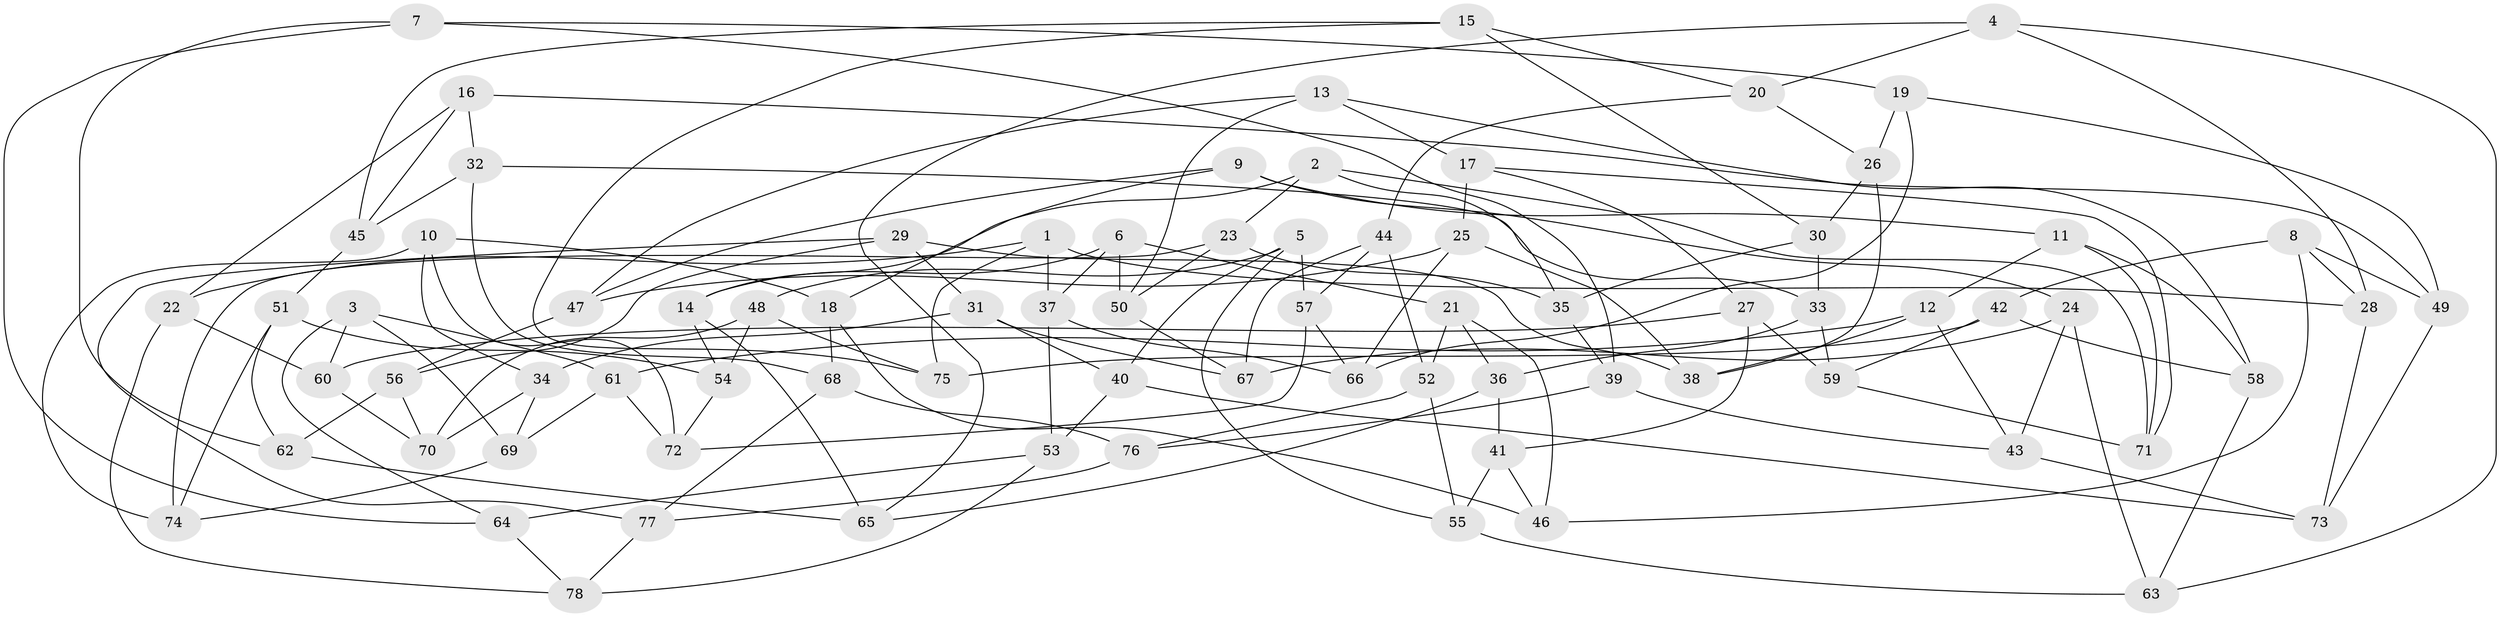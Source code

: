 // coarse degree distribution, {6: 0.574468085106383, 5: 0.0851063829787234, 4: 0.2978723404255319, 3: 0.0425531914893617}
// Generated by graph-tools (version 1.1) at 2025/42/03/06/25 10:42:20]
// undirected, 78 vertices, 156 edges
graph export_dot {
graph [start="1"]
  node [color=gray90,style=filled];
  1;
  2;
  3;
  4;
  5;
  6;
  7;
  8;
  9;
  10;
  11;
  12;
  13;
  14;
  15;
  16;
  17;
  18;
  19;
  20;
  21;
  22;
  23;
  24;
  25;
  26;
  27;
  28;
  29;
  30;
  31;
  32;
  33;
  34;
  35;
  36;
  37;
  38;
  39;
  40;
  41;
  42;
  43;
  44;
  45;
  46;
  47;
  48;
  49;
  50;
  51;
  52;
  53;
  54;
  55;
  56;
  57;
  58;
  59;
  60;
  61;
  62;
  63;
  64;
  65;
  66;
  67;
  68;
  69;
  70;
  71;
  72;
  73;
  74;
  75;
  76;
  77;
  78;
  1 -- 28;
  1 -- 22;
  1 -- 37;
  1 -- 75;
  2 -- 14;
  2 -- 23;
  2 -- 71;
  2 -- 35;
  3 -- 69;
  3 -- 64;
  3 -- 61;
  3 -- 60;
  4 -- 63;
  4 -- 65;
  4 -- 28;
  4 -- 20;
  5 -- 48;
  5 -- 40;
  5 -- 57;
  5 -- 55;
  6 -- 37;
  6 -- 14;
  6 -- 21;
  6 -- 50;
  7 -- 39;
  7 -- 62;
  7 -- 19;
  7 -- 64;
  8 -- 42;
  8 -- 46;
  8 -- 49;
  8 -- 28;
  9 -- 11;
  9 -- 18;
  9 -- 24;
  9 -- 47;
  10 -- 74;
  10 -- 72;
  10 -- 18;
  10 -- 34;
  11 -- 12;
  11 -- 71;
  11 -- 58;
  12 -- 43;
  12 -- 38;
  12 -- 61;
  13 -- 50;
  13 -- 17;
  13 -- 47;
  13 -- 58;
  14 -- 65;
  14 -- 54;
  15 -- 20;
  15 -- 75;
  15 -- 30;
  15 -- 45;
  16 -- 22;
  16 -- 32;
  16 -- 49;
  16 -- 45;
  17 -- 71;
  17 -- 27;
  17 -- 25;
  18 -- 68;
  18 -- 46;
  19 -- 49;
  19 -- 66;
  19 -- 26;
  20 -- 26;
  20 -- 44;
  21 -- 46;
  21 -- 52;
  21 -- 36;
  22 -- 78;
  22 -- 60;
  23 -- 35;
  23 -- 74;
  23 -- 50;
  24 -- 43;
  24 -- 67;
  24 -- 63;
  25 -- 38;
  25 -- 66;
  25 -- 47;
  26 -- 30;
  26 -- 38;
  27 -- 60;
  27 -- 59;
  27 -- 41;
  28 -- 73;
  29 -- 56;
  29 -- 31;
  29 -- 38;
  29 -- 77;
  30 -- 33;
  30 -- 35;
  31 -- 67;
  31 -- 34;
  31 -- 40;
  32 -- 45;
  32 -- 33;
  32 -- 68;
  33 -- 59;
  33 -- 36;
  34 -- 70;
  34 -- 69;
  35 -- 39;
  36 -- 41;
  36 -- 65;
  37 -- 53;
  37 -- 66;
  39 -- 43;
  39 -- 76;
  40 -- 53;
  40 -- 73;
  41 -- 55;
  41 -- 46;
  42 -- 59;
  42 -- 58;
  42 -- 75;
  43 -- 73;
  44 -- 67;
  44 -- 52;
  44 -- 57;
  45 -- 51;
  47 -- 56;
  48 -- 54;
  48 -- 75;
  48 -- 70;
  49 -- 73;
  50 -- 67;
  51 -- 74;
  51 -- 54;
  51 -- 62;
  52 -- 76;
  52 -- 55;
  53 -- 78;
  53 -- 64;
  54 -- 72;
  55 -- 63;
  56 -- 70;
  56 -- 62;
  57 -- 66;
  57 -- 72;
  58 -- 63;
  59 -- 71;
  60 -- 70;
  61 -- 69;
  61 -- 72;
  62 -- 65;
  64 -- 78;
  68 -- 76;
  68 -- 77;
  69 -- 74;
  76 -- 77;
  77 -- 78;
}
